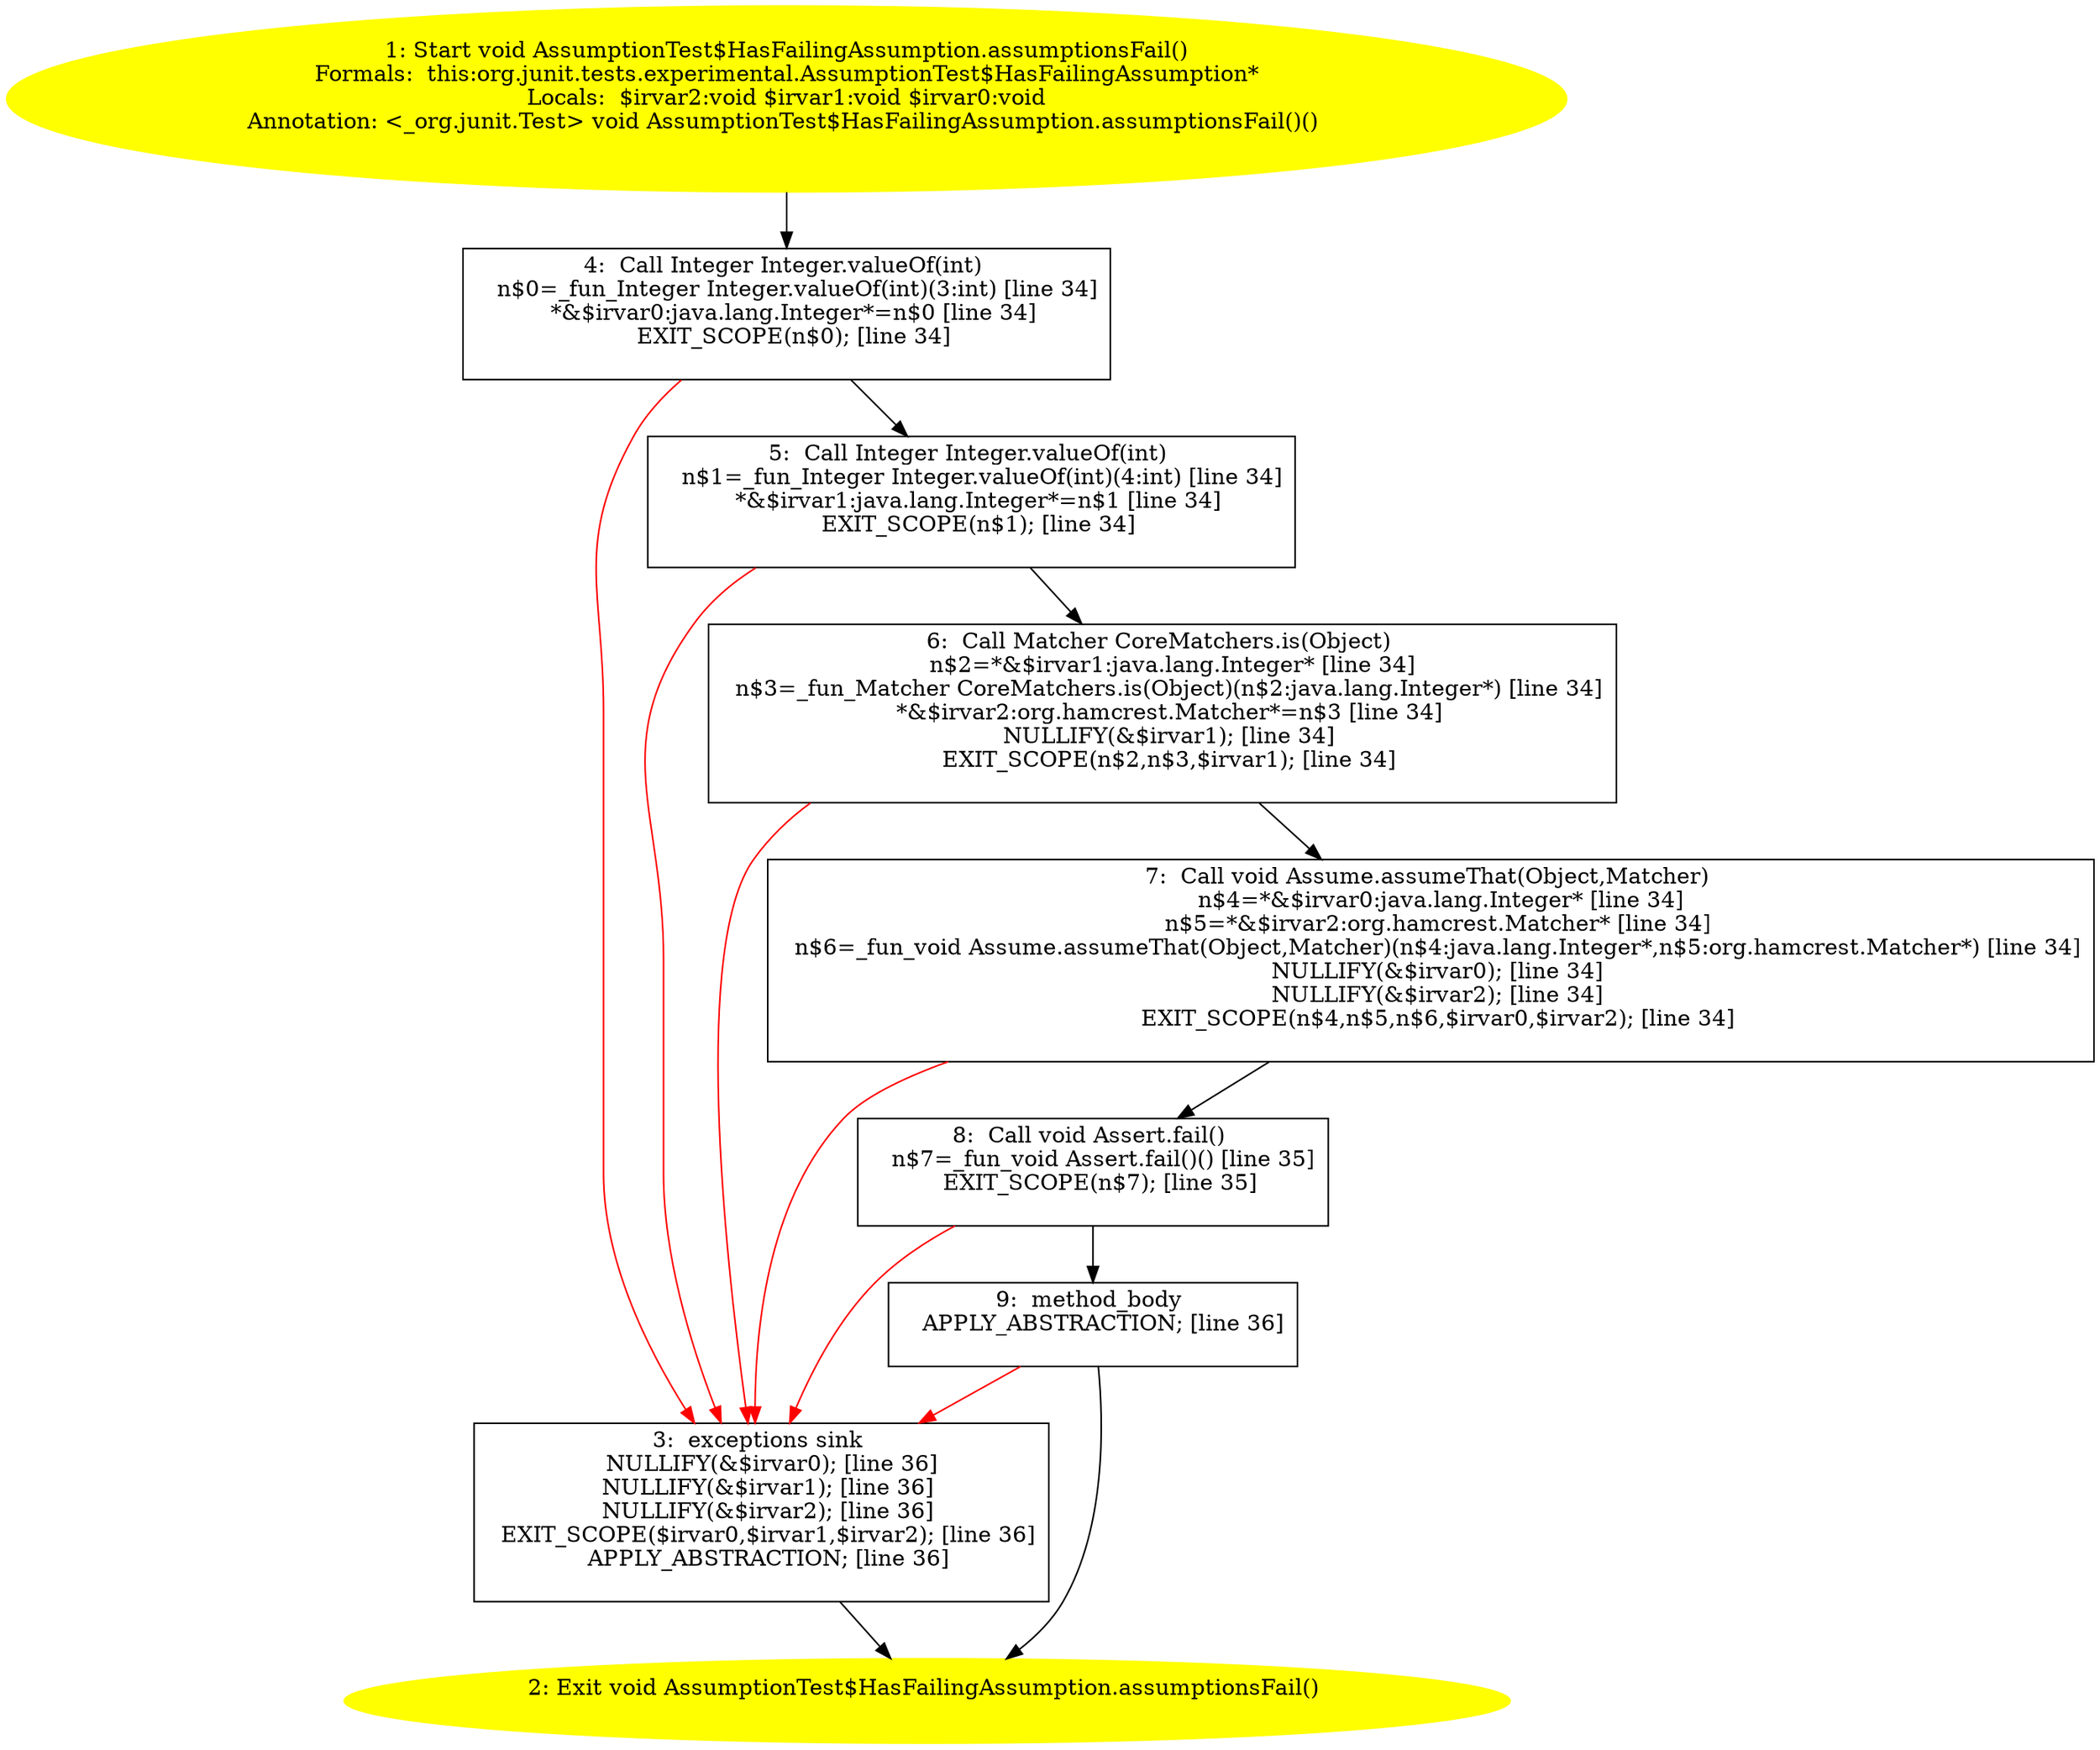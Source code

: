 /* @generated */
digraph cfg {
"org.junit.tests.experimental.AssumptionTest$HasFailingAssumption.assumptionsFail():void.41a9a3a6e7de8c27c85a1b35be52d03e_1" [label="1: Start void AssumptionTest$HasFailingAssumption.assumptionsFail()\nFormals:  this:org.junit.tests.experimental.AssumptionTest$HasFailingAssumption*\nLocals:  $irvar2:void $irvar1:void $irvar0:void\nAnnotation: <_org.junit.Test> void AssumptionTest$HasFailingAssumption.assumptionsFail()() \n  " color=yellow style=filled]
	

	 "org.junit.tests.experimental.AssumptionTest$HasFailingAssumption.assumptionsFail():void.41a9a3a6e7de8c27c85a1b35be52d03e_1" -> "org.junit.tests.experimental.AssumptionTest$HasFailingAssumption.assumptionsFail():void.41a9a3a6e7de8c27c85a1b35be52d03e_4" ;
"org.junit.tests.experimental.AssumptionTest$HasFailingAssumption.assumptionsFail():void.41a9a3a6e7de8c27c85a1b35be52d03e_2" [label="2: Exit void AssumptionTest$HasFailingAssumption.assumptionsFail() \n  " color=yellow style=filled]
	

"org.junit.tests.experimental.AssumptionTest$HasFailingAssumption.assumptionsFail():void.41a9a3a6e7de8c27c85a1b35be52d03e_3" [label="3:  exceptions sink \n   NULLIFY(&$irvar0); [line 36]\n  NULLIFY(&$irvar1); [line 36]\n  NULLIFY(&$irvar2); [line 36]\n  EXIT_SCOPE($irvar0,$irvar1,$irvar2); [line 36]\n  APPLY_ABSTRACTION; [line 36]\n " shape="box"]
	

	 "org.junit.tests.experimental.AssumptionTest$HasFailingAssumption.assumptionsFail():void.41a9a3a6e7de8c27c85a1b35be52d03e_3" -> "org.junit.tests.experimental.AssumptionTest$HasFailingAssumption.assumptionsFail():void.41a9a3a6e7de8c27c85a1b35be52d03e_2" ;
"org.junit.tests.experimental.AssumptionTest$HasFailingAssumption.assumptionsFail():void.41a9a3a6e7de8c27c85a1b35be52d03e_4" [label="4:  Call Integer Integer.valueOf(int) \n   n$0=_fun_Integer Integer.valueOf(int)(3:int) [line 34]\n  *&$irvar0:java.lang.Integer*=n$0 [line 34]\n  EXIT_SCOPE(n$0); [line 34]\n " shape="box"]
	

	 "org.junit.tests.experimental.AssumptionTest$HasFailingAssumption.assumptionsFail():void.41a9a3a6e7de8c27c85a1b35be52d03e_4" -> "org.junit.tests.experimental.AssumptionTest$HasFailingAssumption.assumptionsFail():void.41a9a3a6e7de8c27c85a1b35be52d03e_5" ;
	 "org.junit.tests.experimental.AssumptionTest$HasFailingAssumption.assumptionsFail():void.41a9a3a6e7de8c27c85a1b35be52d03e_4" -> "org.junit.tests.experimental.AssumptionTest$HasFailingAssumption.assumptionsFail():void.41a9a3a6e7de8c27c85a1b35be52d03e_3" [color="red" ];
"org.junit.tests.experimental.AssumptionTest$HasFailingAssumption.assumptionsFail():void.41a9a3a6e7de8c27c85a1b35be52d03e_5" [label="5:  Call Integer Integer.valueOf(int) \n   n$1=_fun_Integer Integer.valueOf(int)(4:int) [line 34]\n  *&$irvar1:java.lang.Integer*=n$1 [line 34]\n  EXIT_SCOPE(n$1); [line 34]\n " shape="box"]
	

	 "org.junit.tests.experimental.AssumptionTest$HasFailingAssumption.assumptionsFail():void.41a9a3a6e7de8c27c85a1b35be52d03e_5" -> "org.junit.tests.experimental.AssumptionTest$HasFailingAssumption.assumptionsFail():void.41a9a3a6e7de8c27c85a1b35be52d03e_6" ;
	 "org.junit.tests.experimental.AssumptionTest$HasFailingAssumption.assumptionsFail():void.41a9a3a6e7de8c27c85a1b35be52d03e_5" -> "org.junit.tests.experimental.AssumptionTest$HasFailingAssumption.assumptionsFail():void.41a9a3a6e7de8c27c85a1b35be52d03e_3" [color="red" ];
"org.junit.tests.experimental.AssumptionTest$HasFailingAssumption.assumptionsFail():void.41a9a3a6e7de8c27c85a1b35be52d03e_6" [label="6:  Call Matcher CoreMatchers.is(Object) \n   n$2=*&$irvar1:java.lang.Integer* [line 34]\n  n$3=_fun_Matcher CoreMatchers.is(Object)(n$2:java.lang.Integer*) [line 34]\n  *&$irvar2:org.hamcrest.Matcher*=n$3 [line 34]\n  NULLIFY(&$irvar1); [line 34]\n  EXIT_SCOPE(n$2,n$3,$irvar1); [line 34]\n " shape="box"]
	

	 "org.junit.tests.experimental.AssumptionTest$HasFailingAssumption.assumptionsFail():void.41a9a3a6e7de8c27c85a1b35be52d03e_6" -> "org.junit.tests.experimental.AssumptionTest$HasFailingAssumption.assumptionsFail():void.41a9a3a6e7de8c27c85a1b35be52d03e_7" ;
	 "org.junit.tests.experimental.AssumptionTest$HasFailingAssumption.assumptionsFail():void.41a9a3a6e7de8c27c85a1b35be52d03e_6" -> "org.junit.tests.experimental.AssumptionTest$HasFailingAssumption.assumptionsFail():void.41a9a3a6e7de8c27c85a1b35be52d03e_3" [color="red" ];
"org.junit.tests.experimental.AssumptionTest$HasFailingAssumption.assumptionsFail():void.41a9a3a6e7de8c27c85a1b35be52d03e_7" [label="7:  Call void Assume.assumeThat(Object,Matcher) \n   n$4=*&$irvar0:java.lang.Integer* [line 34]\n  n$5=*&$irvar2:org.hamcrest.Matcher* [line 34]\n  n$6=_fun_void Assume.assumeThat(Object,Matcher)(n$4:java.lang.Integer*,n$5:org.hamcrest.Matcher*) [line 34]\n  NULLIFY(&$irvar0); [line 34]\n  NULLIFY(&$irvar2); [line 34]\n  EXIT_SCOPE(n$4,n$5,n$6,$irvar0,$irvar2); [line 34]\n " shape="box"]
	

	 "org.junit.tests.experimental.AssumptionTest$HasFailingAssumption.assumptionsFail():void.41a9a3a6e7de8c27c85a1b35be52d03e_7" -> "org.junit.tests.experimental.AssumptionTest$HasFailingAssumption.assumptionsFail():void.41a9a3a6e7de8c27c85a1b35be52d03e_8" ;
	 "org.junit.tests.experimental.AssumptionTest$HasFailingAssumption.assumptionsFail():void.41a9a3a6e7de8c27c85a1b35be52d03e_7" -> "org.junit.tests.experimental.AssumptionTest$HasFailingAssumption.assumptionsFail():void.41a9a3a6e7de8c27c85a1b35be52d03e_3" [color="red" ];
"org.junit.tests.experimental.AssumptionTest$HasFailingAssumption.assumptionsFail():void.41a9a3a6e7de8c27c85a1b35be52d03e_8" [label="8:  Call void Assert.fail() \n   n$7=_fun_void Assert.fail()() [line 35]\n  EXIT_SCOPE(n$7); [line 35]\n " shape="box"]
	

	 "org.junit.tests.experimental.AssumptionTest$HasFailingAssumption.assumptionsFail():void.41a9a3a6e7de8c27c85a1b35be52d03e_8" -> "org.junit.tests.experimental.AssumptionTest$HasFailingAssumption.assumptionsFail():void.41a9a3a6e7de8c27c85a1b35be52d03e_9" ;
	 "org.junit.tests.experimental.AssumptionTest$HasFailingAssumption.assumptionsFail():void.41a9a3a6e7de8c27c85a1b35be52d03e_8" -> "org.junit.tests.experimental.AssumptionTest$HasFailingAssumption.assumptionsFail():void.41a9a3a6e7de8c27c85a1b35be52d03e_3" [color="red" ];
"org.junit.tests.experimental.AssumptionTest$HasFailingAssumption.assumptionsFail():void.41a9a3a6e7de8c27c85a1b35be52d03e_9" [label="9:  method_body \n   APPLY_ABSTRACTION; [line 36]\n " shape="box"]
	

	 "org.junit.tests.experimental.AssumptionTest$HasFailingAssumption.assumptionsFail():void.41a9a3a6e7de8c27c85a1b35be52d03e_9" -> "org.junit.tests.experimental.AssumptionTest$HasFailingAssumption.assumptionsFail():void.41a9a3a6e7de8c27c85a1b35be52d03e_2" ;
	 "org.junit.tests.experimental.AssumptionTest$HasFailingAssumption.assumptionsFail():void.41a9a3a6e7de8c27c85a1b35be52d03e_9" -> "org.junit.tests.experimental.AssumptionTest$HasFailingAssumption.assumptionsFail():void.41a9a3a6e7de8c27c85a1b35be52d03e_3" [color="red" ];
}
